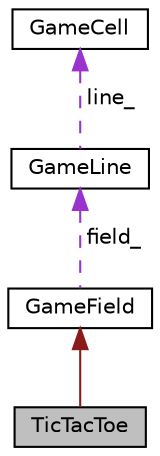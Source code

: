 digraph "TicTacToe"
{
 // LATEX_PDF_SIZE
  edge [fontname="Helvetica",fontsize="10",labelfontname="Helvetica",labelfontsize="10"];
  node [fontname="Helvetica",fontsize="10",shape=record];
  Node1 [label="TicTacToe",height=0.2,width=0.4,color="black", fillcolor="grey75", style="filled", fontcolor="black",tooltip=" "];
  Node2 -> Node1 [dir="back",color="firebrick4",fontsize="10",style="solid",fontname="Helvetica"];
  Node2 [label="GameField",height=0.2,width=0.4,color="black", fillcolor="white", style="filled",URL="$classGameField.html",tooltip=" "];
  Node3 -> Node2 [dir="back",color="darkorchid3",fontsize="10",style="dashed",label=" field_" ,fontname="Helvetica"];
  Node3 [label="GameLine",height=0.2,width=0.4,color="black", fillcolor="white", style="filled",URL="$classGameLine.html",tooltip=" "];
  Node4 -> Node3 [dir="back",color="darkorchid3",fontsize="10",style="dashed",label=" line_" ,fontname="Helvetica"];
  Node4 [label="GameCell",height=0.2,width=0.4,color="black", fillcolor="white", style="filled",URL="$classGameCell.html",tooltip=" "];
}
